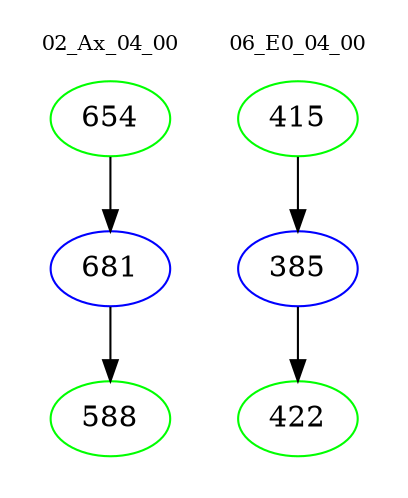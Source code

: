 digraph{
subgraph cluster_0 {
color = white
label = "02_Ax_04_00";
fontsize=10;
T0_654 [label="654", color="green"]
T0_654 -> T0_681 [color="black"]
T0_681 [label="681", color="blue"]
T0_681 -> T0_588 [color="black"]
T0_588 [label="588", color="green"]
}
subgraph cluster_1 {
color = white
label = "06_E0_04_00";
fontsize=10;
T1_415 [label="415", color="green"]
T1_415 -> T1_385 [color="black"]
T1_385 [label="385", color="blue"]
T1_385 -> T1_422 [color="black"]
T1_422 [label="422", color="green"]
}
}
